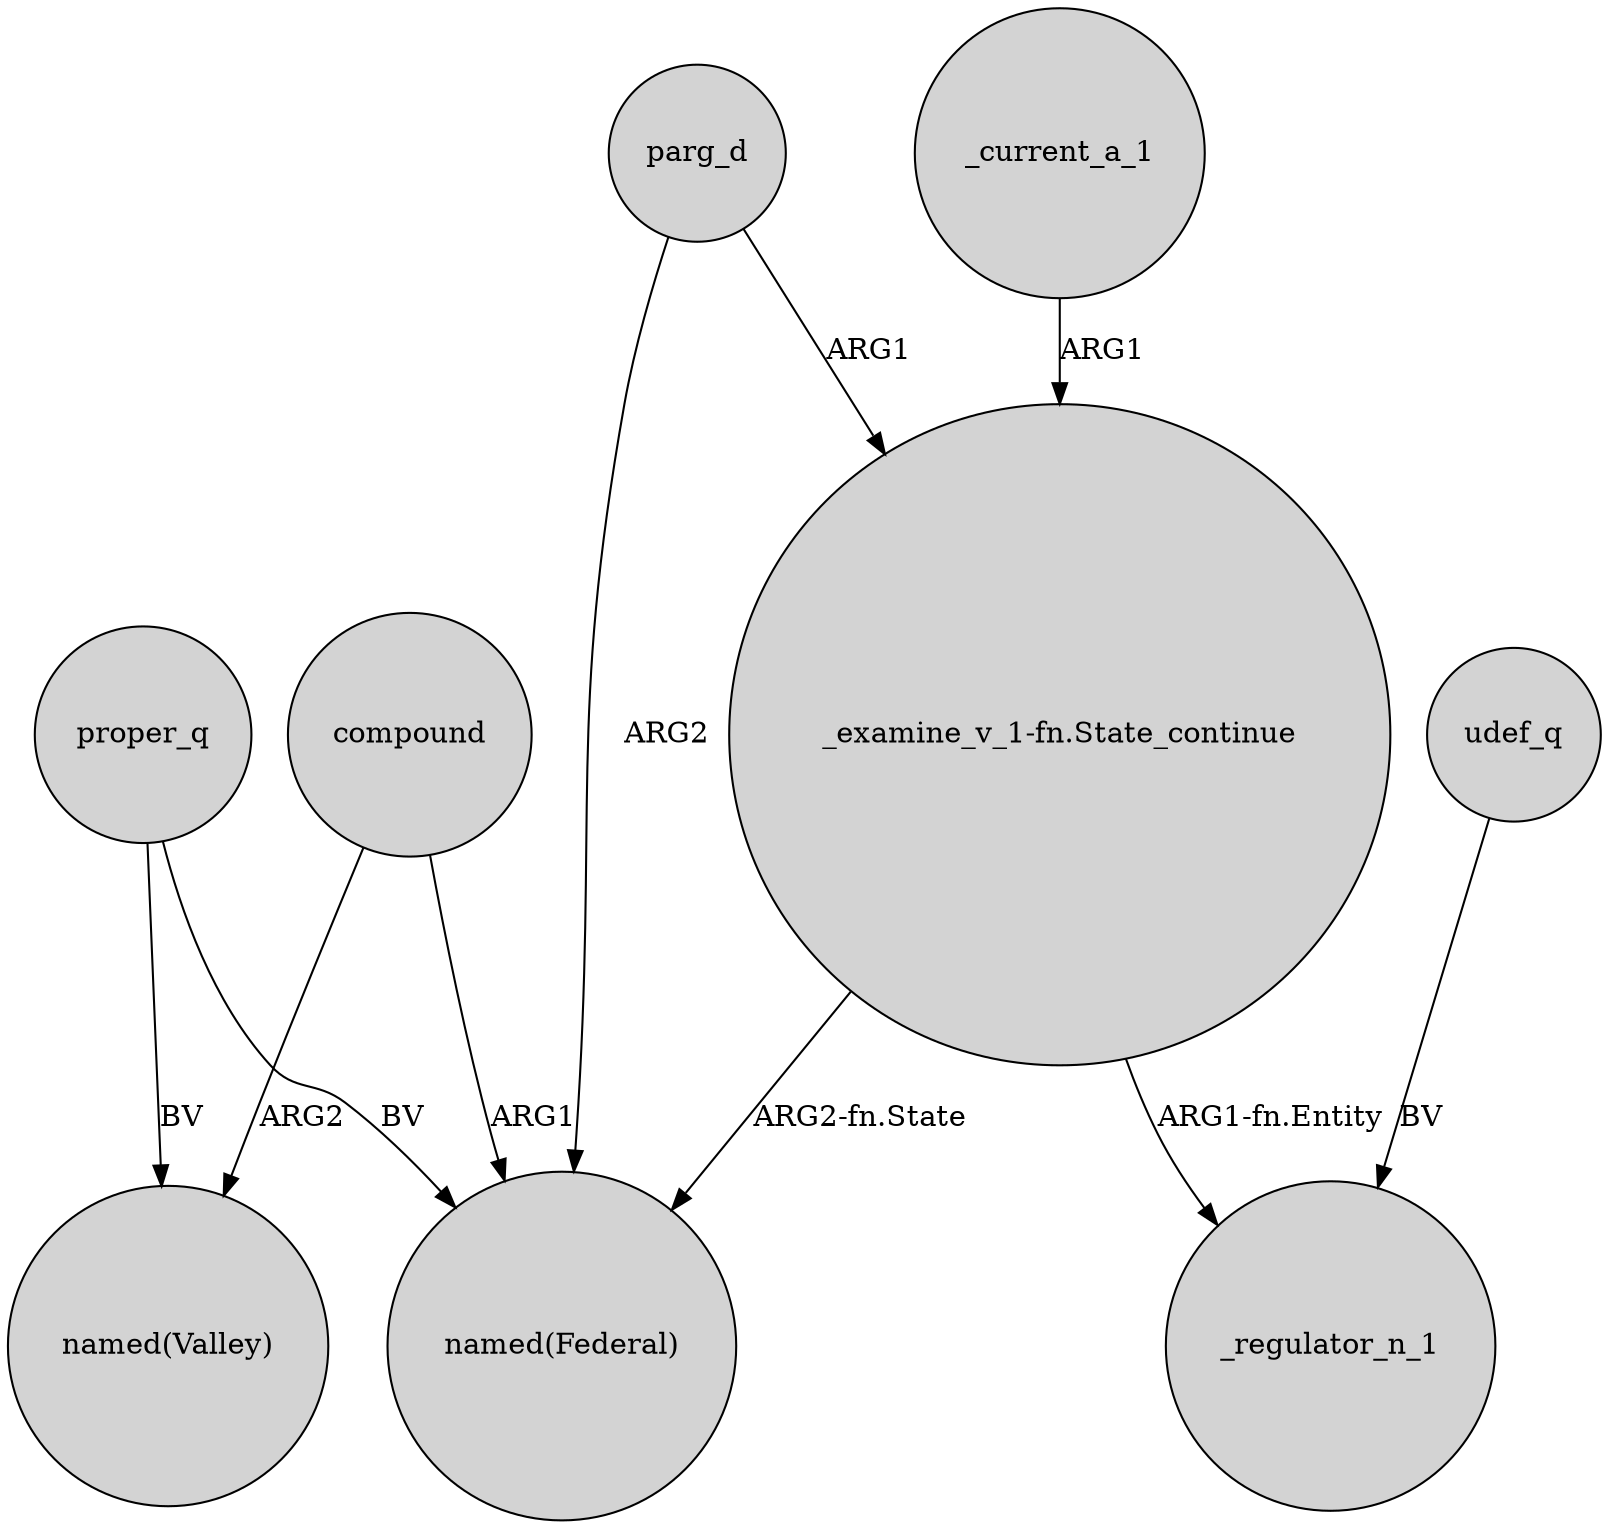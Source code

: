 digraph {
	node [shape=circle style=filled]
	proper_q -> "named(Valley)" [label=BV]
	parg_d -> "_examine_v_1-fn.State_continue" [label=ARG1]
	parg_d -> "named(Federal)" [label=ARG2]
	compound -> "named(Valley)" [label=ARG2]
	"_examine_v_1-fn.State_continue" -> "named(Federal)" [label="ARG2-fn.State"]
	udef_q -> _regulator_n_1 [label=BV]
	compound -> "named(Federal)" [label=ARG1]
	proper_q -> "named(Federal)" [label=BV]
	_current_a_1 -> "_examine_v_1-fn.State_continue" [label=ARG1]
	"_examine_v_1-fn.State_continue" -> _regulator_n_1 [label="ARG1-fn.Entity"]
}

